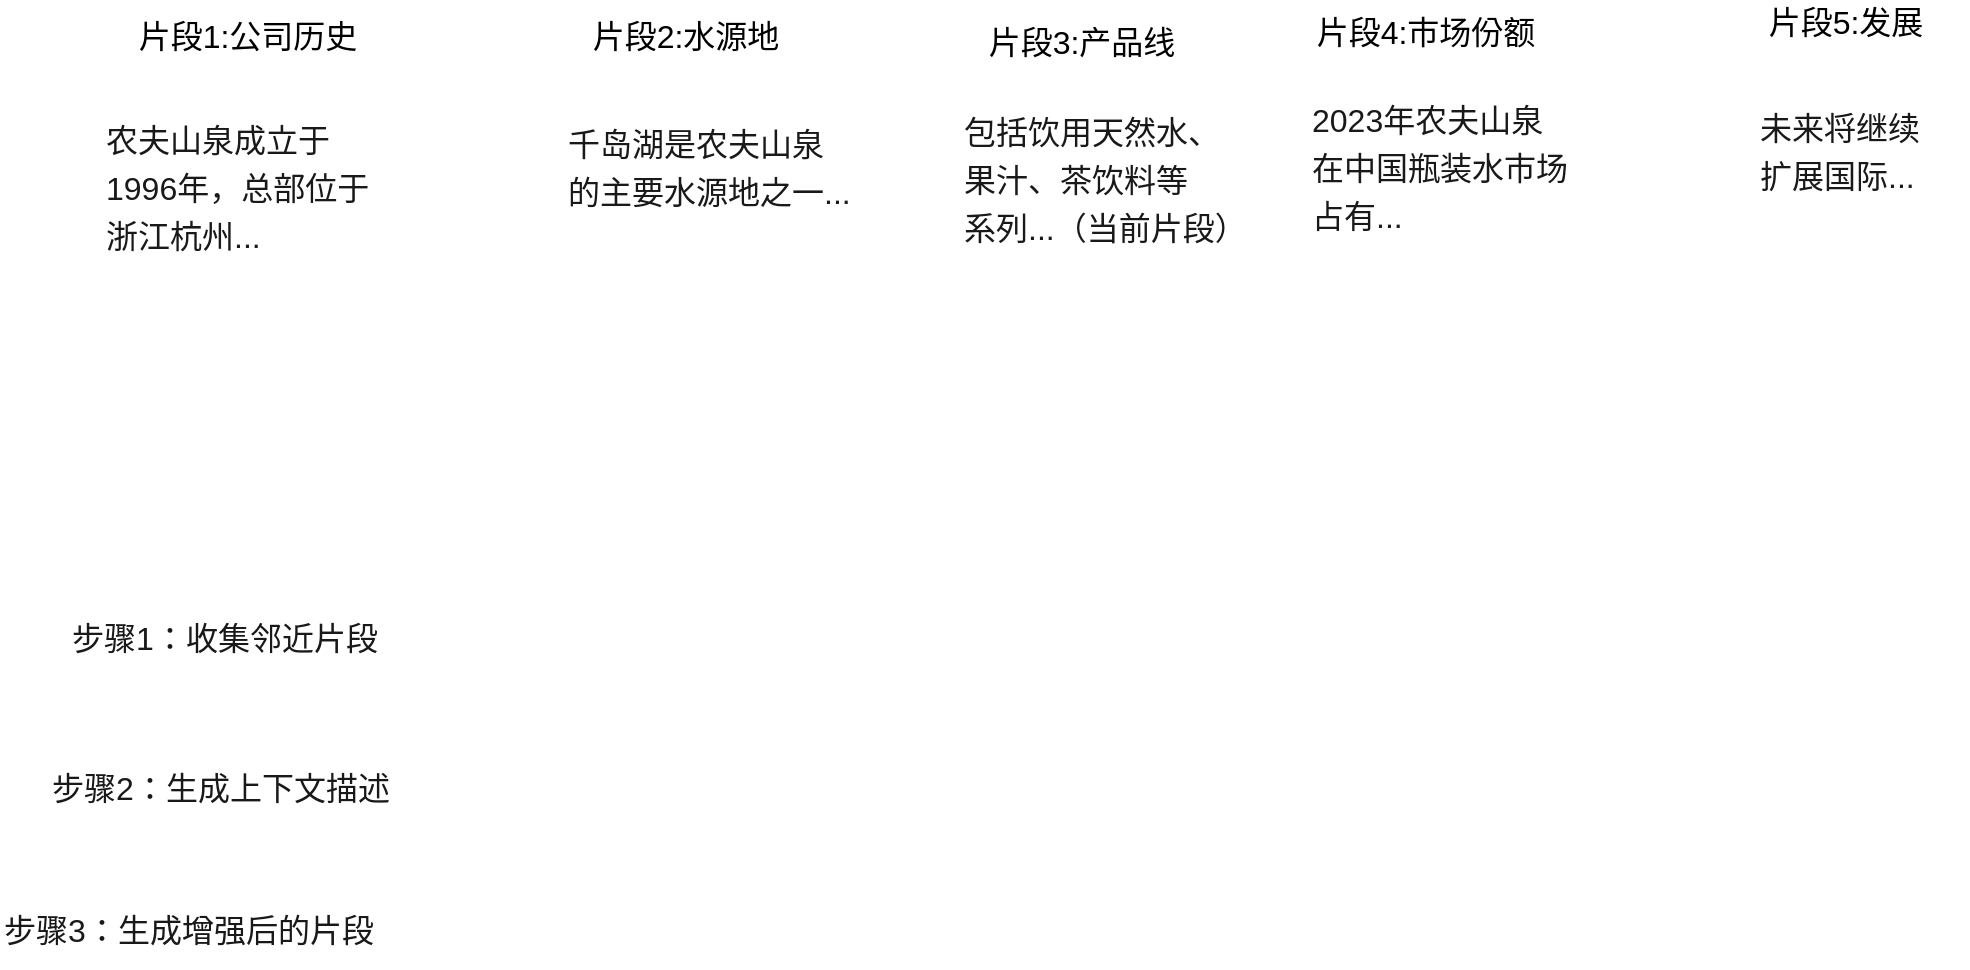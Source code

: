 <mxfile version="28.2.0">
  <diagram name="Page-1" id="fU05geMhdsVDjb5OYTvc">
    <mxGraphModel dx="1634" dy="824" grid="0" gridSize="10" guides="1" tooltips="1" connect="1" arrows="1" fold="1" page="0" pageScale="1" pageWidth="850" pageHeight="1100" math="0" shadow="0">
      <root>
        <mxCell id="0" />
        <mxCell id="1" parent="0" />
        <mxCell id="0KO5zPI1rOB74gBpKULq-1" value="&lt;font style=&quot;font-size: 16px;&quot;&gt;片段1:公司历史&lt;/font&gt;&lt;div&gt;&lt;br&gt;&lt;/div&gt;" style="text;html=1;align=center;verticalAlign=middle;whiteSpace=wrap;rounded=0;" vertex="1" parent="1">
          <mxGeometry x="-11" y="171" width="122" height="36" as="geometry" />
        </mxCell>
        <mxCell id="0KO5zPI1rOB74gBpKULq-2" value="&lt;div style=&quot;font-size: 16px; line-height: 24px; white-space: pre;&quot;&gt;&lt;span&gt;&lt;font face=&quot;Helvetica&quot; style=&quot;color: rgb(25, 25, 25);&quot;&gt;农夫山泉成立于&lt;/font&gt;&lt;/span&gt;&lt;/div&gt;&lt;div style=&quot;font-size: 16px; line-height: 24px; white-space: pre;&quot;&gt;&lt;span&gt;&lt;font face=&quot;Helvetica&quot; style=&quot;color: rgb(25, 25, 25);&quot;&gt;1996年，总部位于&lt;/font&gt;&lt;/span&gt;&lt;/div&gt;&lt;div style=&quot;font-size: 16px; line-height: 24px; white-space: pre;&quot;&gt;&lt;span&gt;&lt;font face=&quot;Helvetica&quot; style=&quot;color: rgb(25, 25, 25);&quot;&gt;浙江杭州...&lt;/font&gt;&lt;/span&gt;&lt;/div&gt;" style="text;html=1;align=left;verticalAlign=middle;whiteSpace=wrap;rounded=0;" vertex="1" parent="1">
          <mxGeometry x="-23" y="218" width="142" height="79" as="geometry" />
        </mxCell>
        <mxCell id="0KO5zPI1rOB74gBpKULq-3" value="&lt;font style=&quot;font-size: 16px;&quot;&gt;片段2:水源地&lt;/font&gt;&lt;div&gt;&lt;br&gt;&lt;/div&gt;" style="text;html=1;align=center;verticalAlign=middle;whiteSpace=wrap;rounded=0;" vertex="1" parent="1">
          <mxGeometry x="208" y="171" width="122" height="36" as="geometry" />
        </mxCell>
        <mxCell id="0KO5zPI1rOB74gBpKULq-4" value="&lt;div style=&quot;font-size: 16px; line-height: 24px; white-space: pre;&quot;&gt;&lt;div style=&quot;line-height: 24px;&quot;&gt;&lt;span&gt;&lt;font face=&quot;Helvetica&quot; style=&quot;color: rgb(25, 25, 25);&quot;&gt;千岛湖是农夫山泉&lt;/font&gt;&lt;/span&gt;&lt;/div&gt;&lt;div style=&quot;line-height: 24px;&quot;&gt;&lt;span&gt;&lt;font face=&quot;Helvetica&quot; style=&quot;color: rgb(25, 25, 25);&quot;&gt;的主要水源地之一...&lt;/font&gt;&lt;/span&gt;&lt;/div&gt;&lt;/div&gt;" style="text;html=1;align=left;verticalAlign=middle;whiteSpace=wrap;rounded=0;" vertex="1" parent="1">
          <mxGeometry x="208" y="218" width="151" height="60" as="geometry" />
        </mxCell>
        <mxCell id="0KO5zPI1rOB74gBpKULq-5" value="&lt;font style=&quot;font-size: 16px;&quot;&gt;片段3:产品线&lt;/font&gt;&lt;div&gt;&lt;br&gt;&lt;/div&gt;" style="text;html=1;align=center;verticalAlign=middle;whiteSpace=wrap;rounded=0;" vertex="1" parent="1">
          <mxGeometry x="406" y="174" width="122" height="36" as="geometry" />
        </mxCell>
        <mxCell id="0KO5zPI1rOB74gBpKULq-6" value="&lt;div style=&quot;font-size: 16px; line-height: 24px; white-space: pre;&quot;&gt;&lt;div style=&quot;line-height: 24px;&quot;&gt;&lt;div style=&quot;line-height: 24px;&quot;&gt;&lt;font style=&quot;color: rgb(25, 25, 25);&quot; face=&quot;Helvetica&quot;&gt;包括饮用天然水、&lt;/font&gt;&lt;/div&gt;&lt;div style=&quot;line-height: 24px;&quot;&gt;&lt;font style=&quot;color: rgb(25, 25, 25);&quot; face=&quot;Helvetica&quot;&gt;果汁、茶饮料等&lt;/font&gt;&lt;/div&gt;&lt;div style=&quot;line-height: 24px;&quot;&gt;&lt;font style=&quot;color: rgb(25, 25, 25);&quot; face=&quot;Helvetica&quot;&gt;系列...（当前片段）&lt;/font&gt;&lt;/div&gt;&lt;/div&gt;&lt;/div&gt;" style="text;html=1;align=left;verticalAlign=middle;whiteSpace=wrap;rounded=0;" vertex="1" parent="1">
          <mxGeometry x="406" y="216" width="140.5" height="76" as="geometry" />
        </mxCell>
        <mxCell id="0KO5zPI1rOB74gBpKULq-7" value="&lt;font style=&quot;font-size: 16px;&quot;&gt;片段4:市场份额&lt;/font&gt;&lt;div&gt;&lt;br&gt;&lt;/div&gt;" style="text;html=1;align=center;verticalAlign=middle;whiteSpace=wrap;rounded=0;" vertex="1" parent="1">
          <mxGeometry x="578" y="169" width="122" height="36" as="geometry" />
        </mxCell>
        <mxCell id="0KO5zPI1rOB74gBpKULq-8" value="&lt;div style=&quot;font-size: 16px; line-height: 24px; white-space: pre;&quot;&gt;&lt;div style=&quot;line-height: 24px;&quot;&gt;&lt;div style=&quot;line-height: 24px;&quot;&gt;&lt;div style=&quot;line-height: 24px;&quot;&gt;&lt;span&gt;&lt;font face=&quot;Helvetica&quot; style=&quot;color: rgb(25, 25, 25);&quot;&gt;2023年农夫山泉&lt;/font&gt;&lt;/span&gt;&lt;/div&gt;&lt;div style=&quot;line-height: 24px;&quot;&gt;&lt;span&gt;&lt;font face=&quot;Helvetica&quot; style=&quot;color: rgb(25, 25, 25);&quot;&gt;在中国瓶装水市场&lt;/font&gt;&lt;/span&gt;&lt;/div&gt;&lt;div style=&quot;line-height: 24px;&quot;&gt;&lt;span&gt;&lt;font face=&quot;Helvetica&quot; style=&quot;color: rgb(25, 25, 25);&quot;&gt;占有...&lt;/font&gt;&lt;/span&gt;&lt;/div&gt;&lt;/div&gt;&lt;/div&gt;&lt;/div&gt;" style="text;html=1;align=left;verticalAlign=middle;whiteSpace=wrap;rounded=0;" vertex="1" parent="1">
          <mxGeometry x="580" y="210" width="140.5" height="76" as="geometry" />
        </mxCell>
        <mxCell id="0KO5zPI1rOB74gBpKULq-9" value="&lt;font style=&quot;font-size: 16px;&quot;&gt;片段5:发展&lt;/font&gt;&lt;div&gt;&lt;br&gt;&lt;/div&gt;" style="text;html=1;align=center;verticalAlign=middle;whiteSpace=wrap;rounded=0;" vertex="1" parent="1">
          <mxGeometry x="788" y="164" width="122" height="36" as="geometry" />
        </mxCell>
        <mxCell id="0KO5zPI1rOB74gBpKULq-10" value="&lt;div style=&quot;font-size: 16px; line-height: 24px; white-space: pre;&quot;&gt;&lt;div style=&quot;line-height: 24px;&quot;&gt;&lt;div style=&quot;line-height: 24px;&quot;&gt;&lt;div style=&quot;line-height: 24px;&quot;&gt;&lt;div style=&quot;line-height: 24px;&quot;&gt;&lt;font style=&quot;color: rgb(25, 25, 25);&quot; face=&quot;Helvetica&quot;&gt;未来将继续&lt;/font&gt;&lt;/div&gt;&lt;div style=&quot;line-height: 24px;&quot;&gt;&lt;font style=&quot;color: rgb(25, 25, 25);&quot; face=&quot;Helvetica&quot;&gt;扩展国际...&lt;/font&gt;&lt;/div&gt;&lt;/div&gt;&lt;/div&gt;&lt;/div&gt;&lt;/div&gt;" style="text;html=1;align=left;verticalAlign=middle;whiteSpace=wrap;rounded=0;" vertex="1" parent="1">
          <mxGeometry x="804" y="210" width="98.5" height="59" as="geometry" />
        </mxCell>
        <mxCell id="0KO5zPI1rOB74gBpKULq-11" value="&lt;div&gt;&lt;div style=&quot;font-size: 16px; line-height: 24px; white-space: pre;&quot;&gt;&lt;span&gt;&lt;font face=&quot;Helvetica&quot; style=&quot;color: rgb(25, 25, 25);&quot;&gt;步骤1：收集邻近片段&lt;/font&gt;&lt;/span&gt;&lt;/div&gt;&lt;/div&gt;" style="text;html=1;align=center;verticalAlign=middle;whiteSpace=wrap;rounded=0;" vertex="1" parent="1">
          <mxGeometry x="-56" y="465" width="189" height="36" as="geometry" />
        </mxCell>
        <mxCell id="0KO5zPI1rOB74gBpKULq-12" value="&lt;div style=&quot;line-height: 24px;&quot;&gt;&lt;font color=&quot;#191919&quot;&gt;&lt;span style=&quot;font-size: 16px; white-space: pre;&quot;&gt;步骤2：生成上下文描述&lt;/span&gt;&lt;/font&gt;&lt;/div&gt;" style="text;html=1;align=center;verticalAlign=middle;whiteSpace=wrap;rounded=0;" vertex="1" parent="1">
          <mxGeometry x="-58" y="541" width="189" height="36" as="geometry" />
        </mxCell>
        <mxCell id="0KO5zPI1rOB74gBpKULq-13" value="&lt;div style=&quot;line-height: 24px;&quot;&gt;&lt;font color=&quot;#191919&quot;&gt;&lt;span style=&quot;font-size: 16px; white-space: pre;&quot;&gt;步骤3：生成增强后的片段&lt;/span&gt;&lt;/font&gt;&lt;/div&gt;" style="text;html=1;align=center;verticalAlign=middle;whiteSpace=wrap;rounded=0;" vertex="1" parent="1">
          <mxGeometry x="-74" y="612" width="189" height="36" as="geometry" />
        </mxCell>
      </root>
    </mxGraphModel>
  </diagram>
</mxfile>

